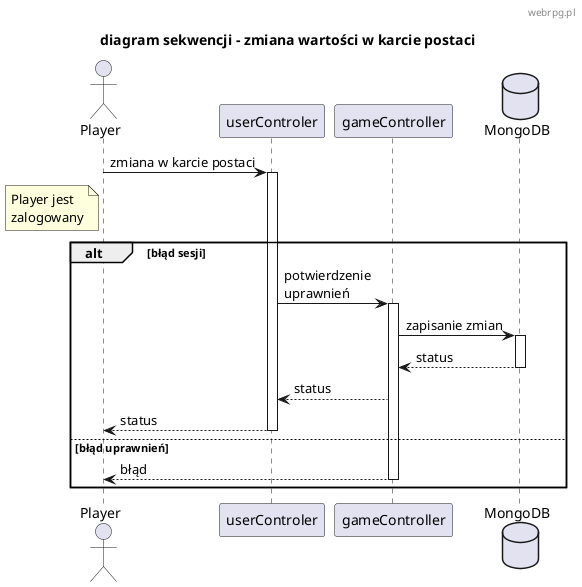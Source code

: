 @startuml
skinparam defaultFontName "Comic Sans MS"
header webrpg.pl
title "diagram sekwencji - zmiana wartości w karcie postaci"

actor Player
participant "userControler" as UserController
participant "gameController" as GameController
database MongoDB as db

Player -> UserController : zmiana w karcie postaci
activate UserController

note left of Player: Player jest\nzalogowany 

alt błąd sesji

    UserController -> GameController : potwierdzenie\nuprawnień
        activate GameController
    GameController -> db : zapisanie zmian
        activate db
    db --> GameController : status
        deactivate db
    GameController --> UserController : status 
    UserController --> Player : status

    else błąd uprawnień 
        deactivate UserController

    GameController --> Player : błąd
        deactivate GameController

end



@enduml